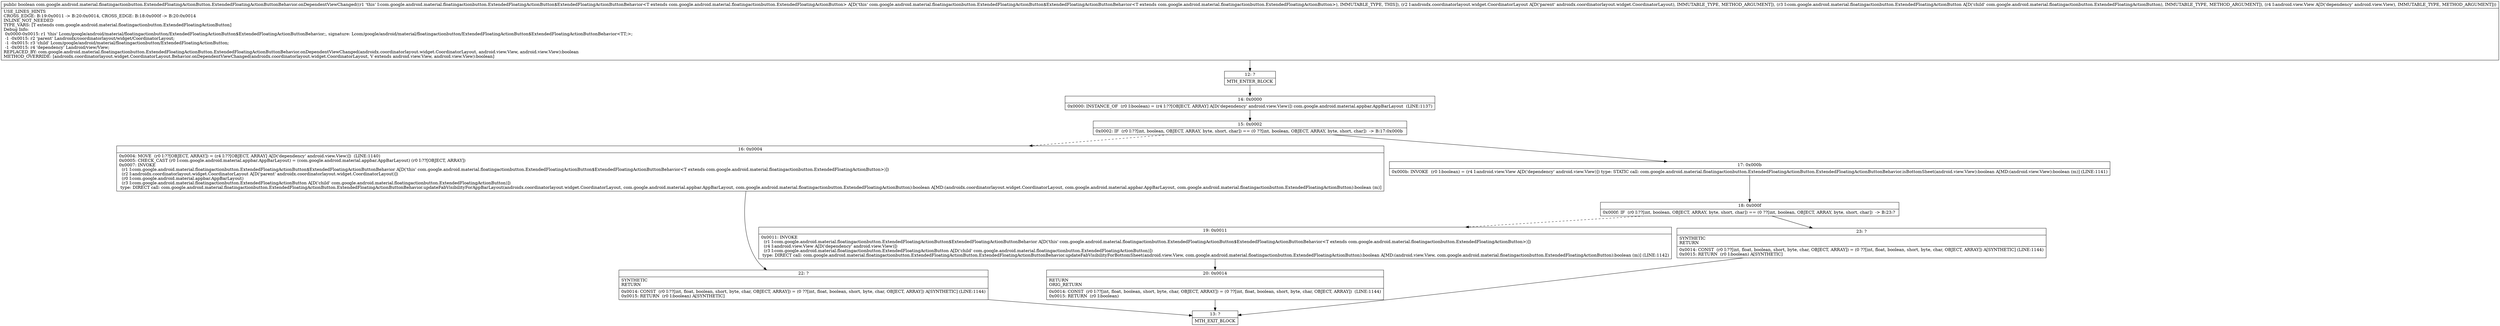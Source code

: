 digraph "CFG forcom.google.android.material.floatingactionbutton.ExtendedFloatingActionButton.ExtendedFloatingActionButtonBehavior.onDependentViewChanged(Landroidx\/coordinatorlayout\/widget\/CoordinatorLayout;Lcom\/google\/android\/material\/floatingactionbutton\/ExtendedFloatingActionButton;Landroid\/view\/View;)Z" {
Node_12 [shape=record,label="{12\:\ ?|MTH_ENTER_BLOCK\l}"];
Node_14 [shape=record,label="{14\:\ 0x0000|0x0000: INSTANCE_OF  (r0 I:boolean) = (r4 I:??[OBJECT, ARRAY] A[D('dependency' android.view.View)]) com.google.android.material.appbar.AppBarLayout  (LINE:1137)\l}"];
Node_15 [shape=record,label="{15\:\ 0x0002|0x0002: IF  (r0 I:??[int, boolean, OBJECT, ARRAY, byte, short, char]) == (0 ??[int, boolean, OBJECT, ARRAY, byte, short, char])  \-\> B:17:0x000b \l}"];
Node_16 [shape=record,label="{16\:\ 0x0004|0x0004: MOVE  (r0 I:??[OBJECT, ARRAY]) = (r4 I:??[OBJECT, ARRAY] A[D('dependency' android.view.View)])  (LINE:1140)\l0x0005: CHECK_CAST (r0 I:com.google.android.material.appbar.AppBarLayout) = (com.google.android.material.appbar.AppBarLayout) (r0 I:??[OBJECT, ARRAY]) \l0x0007: INVOKE  \l  (r1 I:com.google.android.material.floatingactionbutton.ExtendedFloatingActionButton$ExtendedFloatingActionButtonBehavior A[D('this' com.google.android.material.floatingactionbutton.ExtendedFloatingActionButton$ExtendedFloatingActionButtonBehavior\<T extends com.google.android.material.floatingactionbutton.ExtendedFloatingActionButton\>)])\l  (r2 I:androidx.coordinatorlayout.widget.CoordinatorLayout A[D('parent' androidx.coordinatorlayout.widget.CoordinatorLayout)])\l  (r0 I:com.google.android.material.appbar.AppBarLayout)\l  (r3 I:com.google.android.material.floatingactionbutton.ExtendedFloatingActionButton A[D('child' com.google.android.material.floatingactionbutton.ExtendedFloatingActionButton)])\l type: DIRECT call: com.google.android.material.floatingactionbutton.ExtendedFloatingActionButton.ExtendedFloatingActionButtonBehavior.updateFabVisibilityForAppBarLayout(androidx.coordinatorlayout.widget.CoordinatorLayout, com.google.android.material.appbar.AppBarLayout, com.google.android.material.floatingactionbutton.ExtendedFloatingActionButton):boolean A[MD:(androidx.coordinatorlayout.widget.CoordinatorLayout, com.google.android.material.appbar.AppBarLayout, com.google.android.material.floatingactionbutton.ExtendedFloatingActionButton):boolean (m)]\l}"];
Node_22 [shape=record,label="{22\:\ ?|SYNTHETIC\lRETURN\l|0x0014: CONST  (r0 I:??[int, float, boolean, short, byte, char, OBJECT, ARRAY]) = (0 ??[int, float, boolean, short, byte, char, OBJECT, ARRAY]) A[SYNTHETIC] (LINE:1144)\l0x0015: RETURN  (r0 I:boolean) A[SYNTHETIC]\l}"];
Node_13 [shape=record,label="{13\:\ ?|MTH_EXIT_BLOCK\l}"];
Node_17 [shape=record,label="{17\:\ 0x000b|0x000b: INVOKE  (r0 I:boolean) = (r4 I:android.view.View A[D('dependency' android.view.View)]) type: STATIC call: com.google.android.material.floatingactionbutton.ExtendedFloatingActionButton.ExtendedFloatingActionButtonBehavior.isBottomSheet(android.view.View):boolean A[MD:(android.view.View):boolean (m)] (LINE:1141)\l}"];
Node_18 [shape=record,label="{18\:\ 0x000f|0x000f: IF  (r0 I:??[int, boolean, OBJECT, ARRAY, byte, short, char]) == (0 ??[int, boolean, OBJECT, ARRAY, byte, short, char])  \-\> B:23:? \l}"];
Node_19 [shape=record,label="{19\:\ 0x0011|0x0011: INVOKE  \l  (r1 I:com.google.android.material.floatingactionbutton.ExtendedFloatingActionButton$ExtendedFloatingActionButtonBehavior A[D('this' com.google.android.material.floatingactionbutton.ExtendedFloatingActionButton$ExtendedFloatingActionButtonBehavior\<T extends com.google.android.material.floatingactionbutton.ExtendedFloatingActionButton\>)])\l  (r4 I:android.view.View A[D('dependency' android.view.View)])\l  (r3 I:com.google.android.material.floatingactionbutton.ExtendedFloatingActionButton A[D('child' com.google.android.material.floatingactionbutton.ExtendedFloatingActionButton)])\l type: DIRECT call: com.google.android.material.floatingactionbutton.ExtendedFloatingActionButton.ExtendedFloatingActionButtonBehavior.updateFabVisibilityForBottomSheet(android.view.View, com.google.android.material.floatingactionbutton.ExtendedFloatingActionButton):boolean A[MD:(android.view.View, com.google.android.material.floatingactionbutton.ExtendedFloatingActionButton):boolean (m)] (LINE:1142)\l}"];
Node_20 [shape=record,label="{20\:\ 0x0014|RETURN\lORIG_RETURN\l|0x0014: CONST  (r0 I:??[int, float, boolean, short, byte, char, OBJECT, ARRAY]) = (0 ??[int, float, boolean, short, byte, char, OBJECT, ARRAY])  (LINE:1144)\l0x0015: RETURN  (r0 I:boolean) \l}"];
Node_23 [shape=record,label="{23\:\ ?|SYNTHETIC\lRETURN\l|0x0014: CONST  (r0 I:??[int, float, boolean, short, byte, char, OBJECT, ARRAY]) = (0 ??[int, float, boolean, short, byte, char, OBJECT, ARRAY]) A[SYNTHETIC] (LINE:1144)\l0x0015: RETURN  (r0 I:boolean) A[SYNTHETIC]\l}"];
MethodNode[shape=record,label="{public boolean com.google.android.material.floatingactionbutton.ExtendedFloatingActionButton.ExtendedFloatingActionButtonBehavior.onDependentViewChanged((r1 'this' I:com.google.android.material.floatingactionbutton.ExtendedFloatingActionButton$ExtendedFloatingActionButtonBehavior\<T extends com.google.android.material.floatingactionbutton.ExtendedFloatingActionButton\> A[D('this' com.google.android.material.floatingactionbutton.ExtendedFloatingActionButton$ExtendedFloatingActionButtonBehavior\<T extends com.google.android.material.floatingactionbutton.ExtendedFloatingActionButton\>), IMMUTABLE_TYPE, THIS]), (r2 I:androidx.coordinatorlayout.widget.CoordinatorLayout A[D('parent' androidx.coordinatorlayout.widget.CoordinatorLayout), IMMUTABLE_TYPE, METHOD_ARGUMENT]), (r3 I:com.google.android.material.floatingactionbutton.ExtendedFloatingActionButton A[D('child' com.google.android.material.floatingactionbutton.ExtendedFloatingActionButton), IMMUTABLE_TYPE, METHOD_ARGUMENT]), (r4 I:android.view.View A[D('dependency' android.view.View), IMMUTABLE_TYPE, METHOD_ARGUMENT]))  | USE_LINES_HINTS\lCROSS_EDGE: B:19:0x0011 \-\> B:20:0x0014, CROSS_EDGE: B:18:0x000f \-\> B:20:0x0014\lINLINE_NOT_NEEDED\lTYPE_VARS: [T extends com.google.android.material.floatingactionbutton.ExtendedFloatingActionButton]\lDebug Info:\l  0x0000\-0x0015: r1 'this' Lcom\/google\/android\/material\/floatingactionbutton\/ExtendedFloatingActionButton$ExtendedFloatingActionButtonBehavior;, signature: Lcom\/google\/android\/material\/floatingactionbutton\/ExtendedFloatingActionButton$ExtendedFloatingActionButtonBehavior\<TT;\>;\l  \-1 \-0x0015: r2 'parent' Landroidx\/coordinatorlayout\/widget\/CoordinatorLayout;\l  \-1 \-0x0015: r3 'child' Lcom\/google\/android\/material\/floatingactionbutton\/ExtendedFloatingActionButton;\l  \-1 \-0x0015: r4 'dependency' Landroid\/view\/View;\lREPLACED_BY: com.google.android.material.floatingactionbutton.ExtendedFloatingActionButton.ExtendedFloatingActionButtonBehavior.onDependentViewChanged(androidx.coordinatorlayout.widget.CoordinatorLayout, android.view.View, android.view.View):boolean\lMETHOD_OVERRIDE: [androidx.coordinatorlayout.widget.CoordinatorLayout.Behavior.onDependentViewChanged(androidx.coordinatorlayout.widget.CoordinatorLayout, V extends android.view.View, android.view.View):boolean]\l}"];
MethodNode -> Node_12;Node_12 -> Node_14;
Node_14 -> Node_15;
Node_15 -> Node_16[style=dashed];
Node_15 -> Node_17;
Node_16 -> Node_22;
Node_22 -> Node_13;
Node_17 -> Node_18;
Node_18 -> Node_19[style=dashed];
Node_18 -> Node_23;
Node_19 -> Node_20;
Node_20 -> Node_13;
Node_23 -> Node_13;
}

